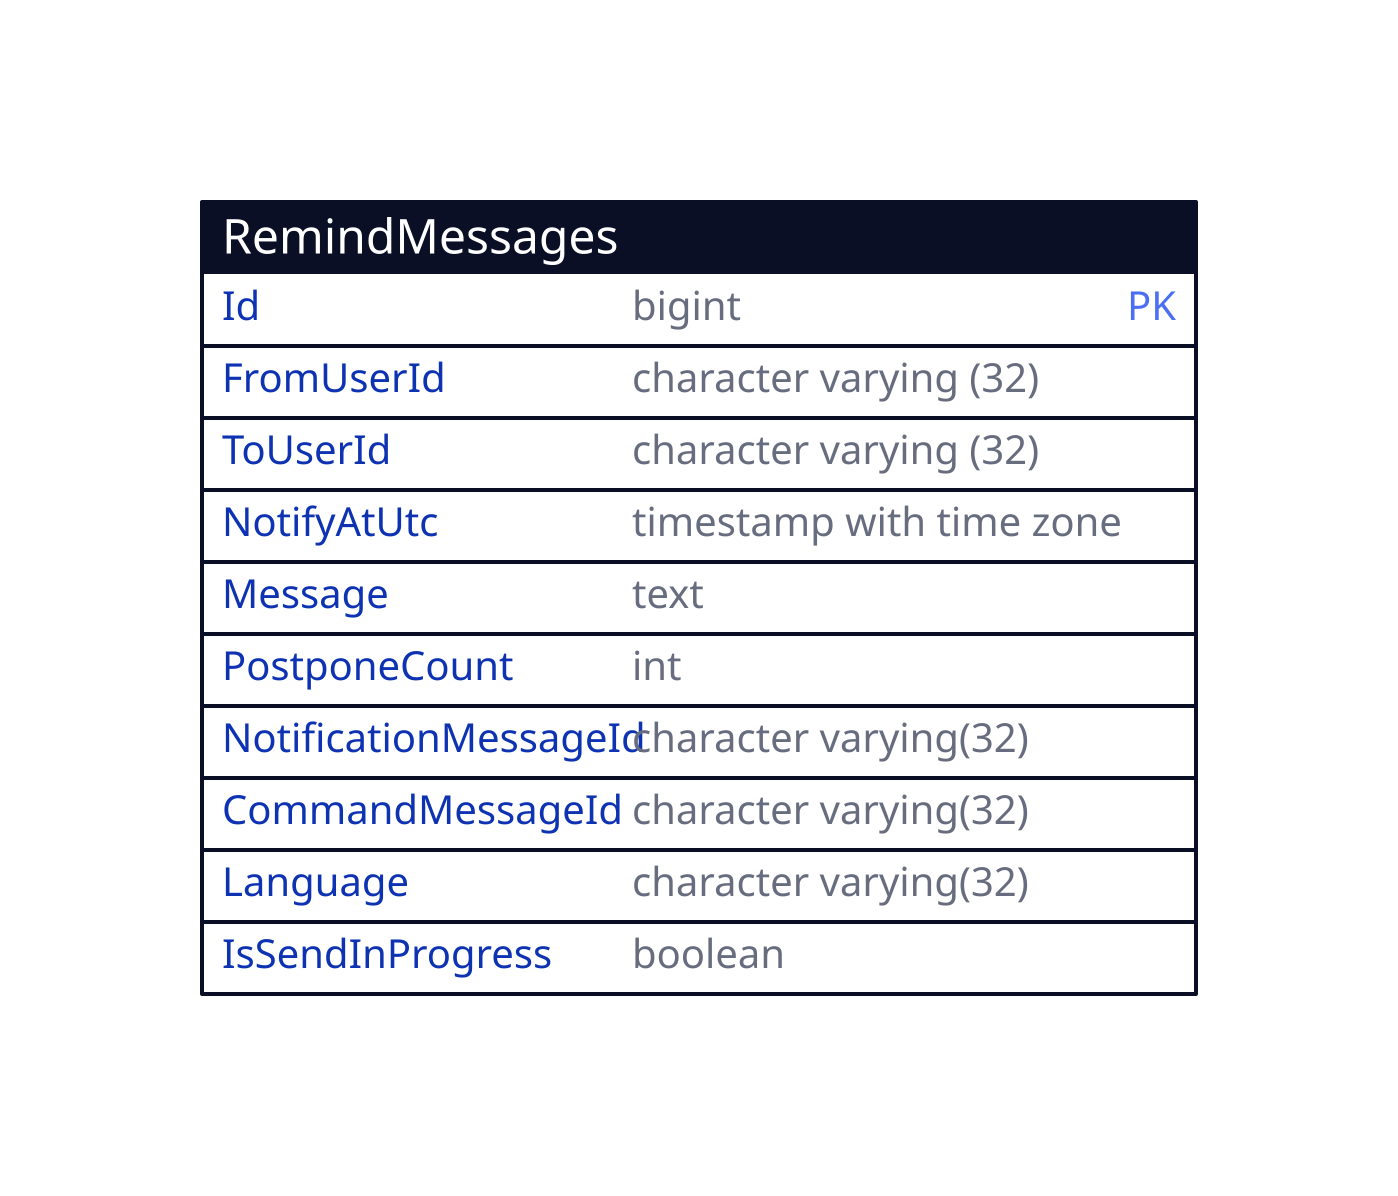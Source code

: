 vars: {
  d2-config: {
    layout-engine: elk
  }
}

RemindMessages: {
  shape: sql_table

  Id: bigint {constraint: primary_key}
  FromUserId: character varying (32)
  ToUserId: character varying (32)
  NotifyAtUtc: timestamp with time zone
  Message: text
  PostponeCount: int
  NotificationMessageId: character varying(32)
  CommandMessageId: character varying(32)
  Language: character varying(32)
  IsSendInProgress: boolean
}

